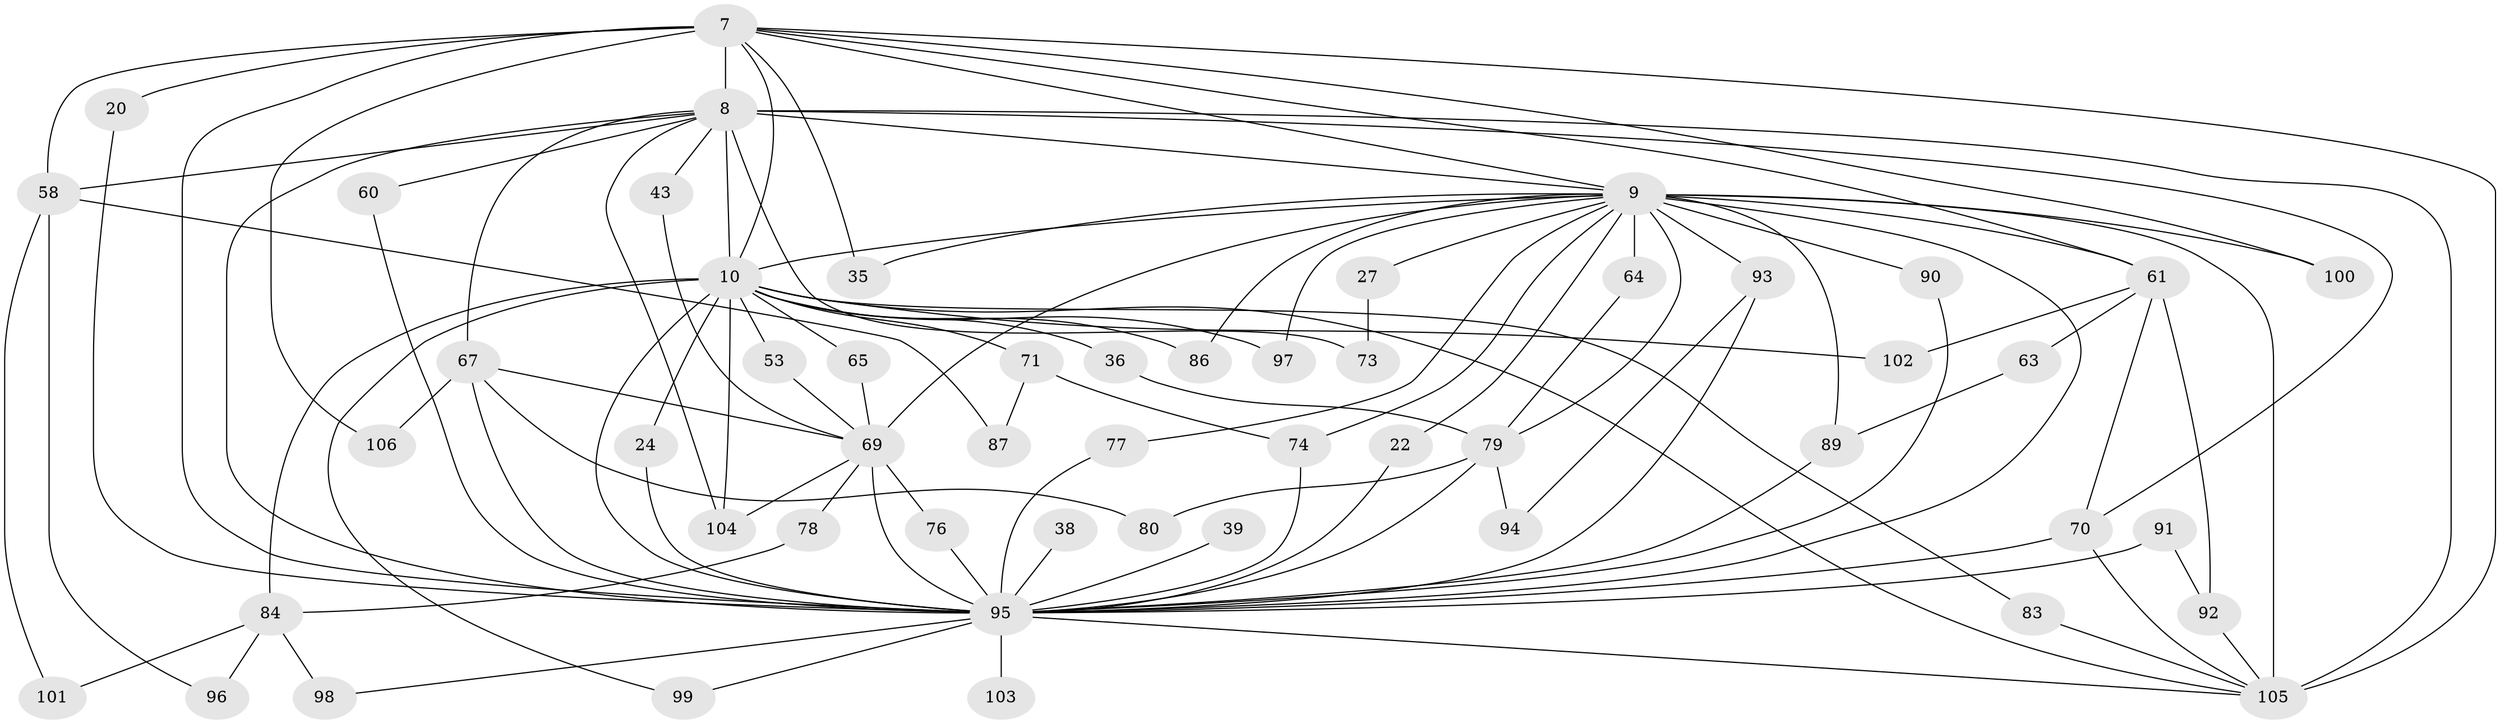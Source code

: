 // original degree distribution, {25: 0.009433962264150943, 21: 0.009433962264150943, 19: 0.009433962264150943, 14: 0.018867924528301886, 20: 0.009433962264150943, 13: 0.009433962264150943, 15: 0.009433962264150943, 35: 0.009433962264150943, 18: 0.009433962264150943, 3: 0.20754716981132076, 6: 0.02830188679245283, 7: 0.02830188679245283, 4: 0.08490566037735849, 8: 0.009433962264150943, 5: 0.04716981132075472, 2: 0.5}
// Generated by graph-tools (version 1.1) at 2025/45/03/09/25 04:45:04]
// undirected, 53 vertices, 108 edges
graph export_dot {
graph [start="1"]
  node [color=gray90,style=filled];
  7 [super="+6"];
  8 [super="+4"];
  9 [super="+1"];
  10 [super="+5"];
  20;
  22;
  24;
  27;
  35;
  36;
  38;
  39;
  43;
  53;
  58 [super="+49+45"];
  60;
  61 [super="+12"];
  63;
  64 [super="+50"];
  65;
  67 [super="+28"];
  69 [super="+19+16+55+18+40"];
  70 [super="+23+66"];
  71 [super="+32"];
  73;
  74 [super="+11+47"];
  76;
  77;
  78;
  79 [super="+30+59"];
  80;
  83;
  84 [super="+54+75"];
  86;
  87;
  89 [super="+41"];
  90;
  91 [super="+34"];
  92 [super="+48"];
  93 [super="+82"];
  94;
  95 [super="+62+88+3"];
  96;
  97;
  98;
  99;
  100;
  101;
  102;
  103;
  104 [super="+56"];
  105 [super="+42+81+46+31+68"];
  106;
  7 -- 8 [weight=4];
  7 -- 9 [weight=4];
  7 -- 10 [weight=4];
  7 -- 20;
  7 -- 35;
  7 -- 100;
  7 -- 106;
  7 -- 61;
  7 -- 95 [weight=6];
  7 -- 58;
  7 -- 105;
  8 -- 9 [weight=4];
  8 -- 10 [weight=4];
  8 -- 43;
  8 -- 60;
  8 -- 73;
  8 -- 104;
  8 -- 58 [weight=3];
  8 -- 67;
  8 -- 105 [weight=2];
  8 -- 95 [weight=4];
  8 -- 70;
  9 -- 10 [weight=4];
  9 -- 22;
  9 -- 27 [weight=2];
  9 -- 35;
  9 -- 77;
  9 -- 93 [weight=5];
  9 -- 97;
  9 -- 100;
  9 -- 64 [weight=2];
  9 -- 86;
  9 -- 89 [weight=2];
  9 -- 90;
  9 -- 95 [weight=7];
  9 -- 61 [weight=2];
  9 -- 74 [weight=2];
  9 -- 105 [weight=7];
  9 -- 69 [weight=6];
  9 -- 79 [weight=3];
  10 -- 36;
  10 -- 65;
  10 -- 83;
  10 -- 97;
  10 -- 102;
  10 -- 71 [weight=2];
  10 -- 84 [weight=4];
  10 -- 86;
  10 -- 24;
  10 -- 99;
  10 -- 53;
  10 -- 105 [weight=2];
  10 -- 104;
  10 -- 95 [weight=5];
  20 -- 95;
  22 -- 95;
  24 -- 95;
  27 -- 73;
  36 -- 79;
  38 -- 95;
  39 -- 95 [weight=2];
  43 -- 69;
  53 -- 69;
  58 -- 101;
  58 -- 96;
  58 -- 87;
  60 -- 95;
  61 -- 102;
  61 -- 63;
  61 -- 70;
  61 -- 92;
  63 -- 89;
  64 -- 79;
  65 -- 69;
  67 -- 106;
  67 -- 80;
  67 -- 95;
  67 -- 69 [weight=2];
  69 -- 76;
  69 -- 78;
  69 -- 104;
  69 -- 95;
  70 -- 95;
  70 -- 105;
  71 -- 87;
  71 -- 74;
  74 -- 95;
  76 -- 95;
  77 -- 95;
  78 -- 84;
  79 -- 95 [weight=3];
  79 -- 80;
  79 -- 94;
  83 -- 105;
  84 -- 96;
  84 -- 98;
  84 -- 101;
  89 -- 95;
  90 -- 95;
  91 -- 92;
  91 -- 95 [weight=3];
  92 -- 105;
  93 -- 94;
  93 -- 95;
  95 -- 98;
  95 -- 99;
  95 -- 103 [weight=2];
  95 -- 105;
}
